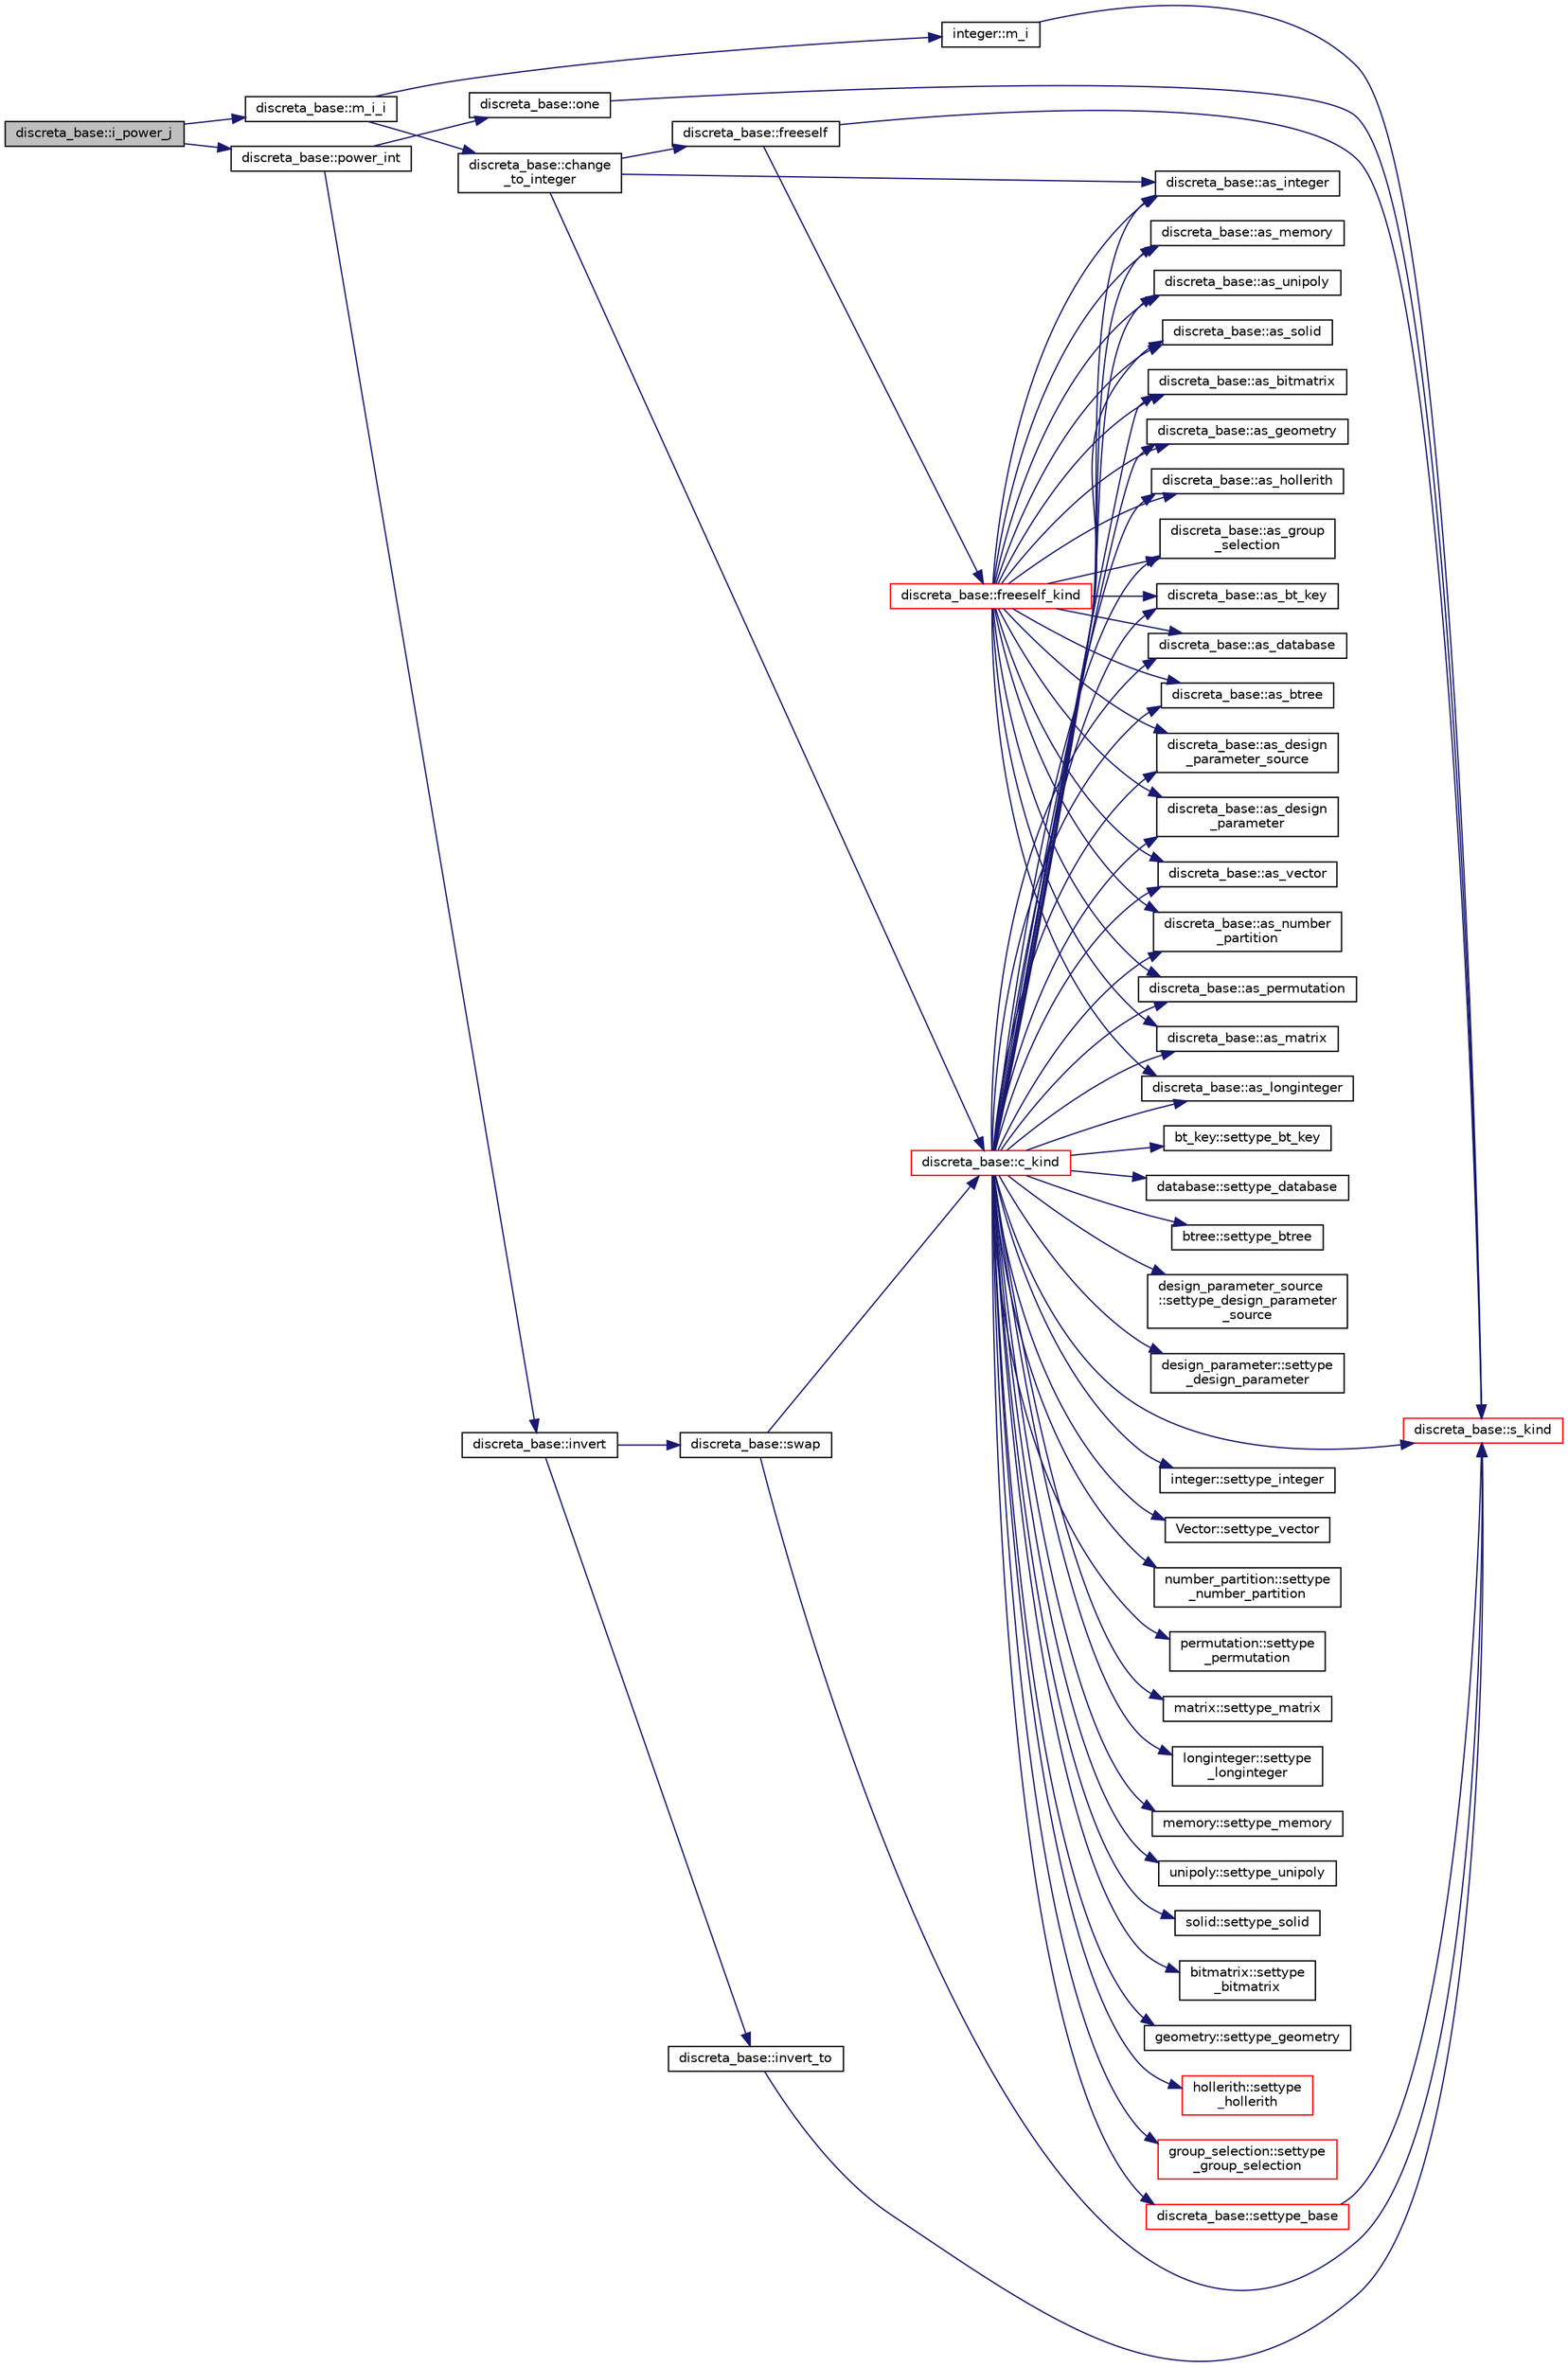 digraph "discreta_base::i_power_j"
{
  edge [fontname="Helvetica",fontsize="10",labelfontname="Helvetica",labelfontsize="10"];
  node [fontname="Helvetica",fontsize="10",shape=record];
  rankdir="LR";
  Node13257 [label="discreta_base::i_power_j",height=0.2,width=0.4,color="black", fillcolor="grey75", style="filled", fontcolor="black"];
  Node13257 -> Node13258 [color="midnightblue",fontsize="10",style="solid",fontname="Helvetica"];
  Node13258 [label="discreta_base::m_i_i",height=0.2,width=0.4,color="black", fillcolor="white", style="filled",URL="$d7/d71/classdiscreta__base.html#aa231464a9d4bc233f66608021c9ad997"];
  Node13258 -> Node13259 [color="midnightblue",fontsize="10",style="solid",fontname="Helvetica"];
  Node13259 [label="discreta_base::change\l_to_integer",height=0.2,width=0.4,color="black", fillcolor="white", style="filled",URL="$d7/d71/classdiscreta__base.html#a58a5a5bd8f8e6f2dd7b4483b66dc7bb9"];
  Node13259 -> Node13260 [color="midnightblue",fontsize="10",style="solid",fontname="Helvetica"];
  Node13260 [label="discreta_base::freeself",height=0.2,width=0.4,color="black", fillcolor="white", style="filled",URL="$d7/d71/classdiscreta__base.html#a9a3c9501a562293b5667c11b9174d6e5"];
  Node13260 -> Node13261 [color="midnightblue",fontsize="10",style="solid",fontname="Helvetica"];
  Node13261 [label="discreta_base::freeself_kind",height=0.2,width=0.4,color="red", fillcolor="white", style="filled",URL="$d7/d71/classdiscreta__base.html#a63a23ada2165b3838fab719ed458cec8"];
  Node13261 -> Node13269 [color="midnightblue",fontsize="10",style="solid",fontname="Helvetica"];
  Node13269 [label="discreta_base::as_integer",height=0.2,width=0.4,color="black", fillcolor="white", style="filled",URL="$d7/d71/classdiscreta__base.html#a00d7691eaf874fd283d942692fe8dd26"];
  Node13261 -> Node13271 [color="midnightblue",fontsize="10",style="solid",fontname="Helvetica"];
  Node13271 [label="discreta_base::as_vector",height=0.2,width=0.4,color="black", fillcolor="white", style="filled",URL="$d7/d71/classdiscreta__base.html#a7bdd6cae39c380b128ee9e17e42cf020"];
  Node13261 -> Node13274 [color="midnightblue",fontsize="10",style="solid",fontname="Helvetica"];
  Node13274 [label="discreta_base::as_number\l_partition",height=0.2,width=0.4,color="black", fillcolor="white", style="filled",URL="$d7/d71/classdiscreta__base.html#a307aa09de0e925d46697707968ffab00"];
  Node13261 -> Node13276 [color="midnightblue",fontsize="10",style="solid",fontname="Helvetica"];
  Node13276 [label="discreta_base::as_permutation",height=0.2,width=0.4,color="black", fillcolor="white", style="filled",URL="$d7/d71/classdiscreta__base.html#aa4e72f36a82984239b12ae831e131098"];
  Node13261 -> Node13278 [color="midnightblue",fontsize="10",style="solid",fontname="Helvetica"];
  Node13278 [label="discreta_base::as_matrix",height=0.2,width=0.4,color="black", fillcolor="white", style="filled",URL="$d7/d71/classdiscreta__base.html#ae4d7f56d917a4707b838fbffde6467ff"];
  Node13261 -> Node13281 [color="midnightblue",fontsize="10",style="solid",fontname="Helvetica"];
  Node13281 [label="discreta_base::as_longinteger",height=0.2,width=0.4,color="black", fillcolor="white", style="filled",URL="$d7/d71/classdiscreta__base.html#a20a094639eb711b10c8694c51937f7cd"];
  Node13261 -> Node13284 [color="midnightblue",fontsize="10",style="solid",fontname="Helvetica"];
  Node13284 [label="discreta_base::as_memory",height=0.2,width=0.4,color="black", fillcolor="white", style="filled",URL="$d7/d71/classdiscreta__base.html#ad94b2d7dce0cd4fa22db57f6e79c4bd2"];
  Node13261 -> Node13286 [color="midnightblue",fontsize="10",style="solid",fontname="Helvetica"];
  Node13286 [label="discreta_base::as_unipoly",height=0.2,width=0.4,color="black", fillcolor="white", style="filled",URL="$d7/d71/classdiscreta__base.html#ad50d8027f039fe5c2478cddb243adc9d"];
  Node13261 -> Node13288 [color="midnightblue",fontsize="10",style="solid",fontname="Helvetica"];
  Node13288 [label="discreta_base::as_solid",height=0.2,width=0.4,color="black", fillcolor="white", style="filled",URL="$d7/d71/classdiscreta__base.html#a1fc5f2b85ec97ab0a69dd64903c970a5"];
  Node13261 -> Node13290 [color="midnightblue",fontsize="10",style="solid",fontname="Helvetica"];
  Node13290 [label="discreta_base::as_bitmatrix",height=0.2,width=0.4,color="black", fillcolor="white", style="filled",URL="$d7/d71/classdiscreta__base.html#a071ad54ea8ef6c9d1d15f532e5a76df6"];
  Node13261 -> Node13292 [color="midnightblue",fontsize="10",style="solid",fontname="Helvetica"];
  Node13292 [label="discreta_base::as_geometry",height=0.2,width=0.4,color="black", fillcolor="white", style="filled",URL="$d7/d71/classdiscreta__base.html#a38fc7b4cdd830703e9d87354b79bc5c8"];
  Node13261 -> Node13294 [color="midnightblue",fontsize="10",style="solid",fontname="Helvetica"];
  Node13294 [label="discreta_base::as_hollerith",height=0.2,width=0.4,color="black", fillcolor="white", style="filled",URL="$d7/d71/classdiscreta__base.html#a3e66f82711f314710107e2f29e589690"];
  Node13261 -> Node13296 [color="midnightblue",fontsize="10",style="solid",fontname="Helvetica"];
  Node13296 [label="discreta_base::as_group\l_selection",height=0.2,width=0.4,color="black", fillcolor="white", style="filled",URL="$d7/d71/classdiscreta__base.html#aae1bac4883c567718bef9fb610abbdc8"];
  Node13261 -> Node13298 [color="midnightblue",fontsize="10",style="solid",fontname="Helvetica"];
  Node13298 [label="discreta_base::as_bt_key",height=0.2,width=0.4,color="black", fillcolor="white", style="filled",URL="$d7/d71/classdiscreta__base.html#a2734c6e08dca17cf6588bd5064ec1b9f"];
  Node13261 -> Node13300 [color="midnightblue",fontsize="10",style="solid",fontname="Helvetica"];
  Node13300 [label="discreta_base::as_database",height=0.2,width=0.4,color="black", fillcolor="white", style="filled",URL="$d7/d71/classdiscreta__base.html#ab055d39d58210a2b03ba3d33703b09a9"];
  Node13261 -> Node13302 [color="midnightblue",fontsize="10",style="solid",fontname="Helvetica"];
  Node13302 [label="discreta_base::as_btree",height=0.2,width=0.4,color="black", fillcolor="white", style="filled",URL="$d7/d71/classdiscreta__base.html#a78e76674cef2ec113c17989c11288778"];
  Node13261 -> Node13304 [color="midnightblue",fontsize="10",style="solid",fontname="Helvetica"];
  Node13304 [label="discreta_base::as_design\l_parameter_source",height=0.2,width=0.4,color="black", fillcolor="white", style="filled",URL="$d7/d71/classdiscreta__base.html#a59cbf837c6582ded5bc586265d13d81a"];
  Node13261 -> Node13306 [color="midnightblue",fontsize="10",style="solid",fontname="Helvetica"];
  Node13306 [label="discreta_base::as_design\l_parameter",height=0.2,width=0.4,color="black", fillcolor="white", style="filled",URL="$d7/d71/classdiscreta__base.html#aab24ff38ea1c5471ab3de42e014d0f2a"];
  Node13260 -> Node13263 [color="midnightblue",fontsize="10",style="solid",fontname="Helvetica"];
  Node13263 [label="discreta_base::s_kind",height=0.2,width=0.4,color="red", fillcolor="white", style="filled",URL="$d7/d71/classdiscreta__base.html#a8a830025c74adbbc3362418a7c2ba157"];
  Node13259 -> Node13308 [color="midnightblue",fontsize="10",style="solid",fontname="Helvetica"];
  Node13308 [label="discreta_base::c_kind",height=0.2,width=0.4,color="red", fillcolor="white", style="filled",URL="$d7/d71/classdiscreta__base.html#adc2ff61589c2d083688e7a43f333cb62"];
  Node13308 -> Node13309 [color="midnightblue",fontsize="10",style="solid",fontname="Helvetica"];
  Node13309 [label="discreta_base::settype_base",height=0.2,width=0.4,color="red", fillcolor="white", style="filled",URL="$d7/d71/classdiscreta__base.html#a4f42899a89447d1c3993ea07c38f8ad4"];
  Node13309 -> Node13263 [color="midnightblue",fontsize="10",style="solid",fontname="Helvetica"];
  Node13308 -> Node13269 [color="midnightblue",fontsize="10",style="solid",fontname="Helvetica"];
  Node13308 -> Node13310 [color="midnightblue",fontsize="10",style="solid",fontname="Helvetica"];
  Node13310 [label="integer::settype_integer",height=0.2,width=0.4,color="black", fillcolor="white", style="filled",URL="$d0/de5/classinteger.html#a6265c65ef311229acd513d748faba796"];
  Node13308 -> Node13271 [color="midnightblue",fontsize="10",style="solid",fontname="Helvetica"];
  Node13308 -> Node13311 [color="midnightblue",fontsize="10",style="solid",fontname="Helvetica"];
  Node13311 [label="Vector::settype_vector",height=0.2,width=0.4,color="black", fillcolor="white", style="filled",URL="$d5/db2/class_vector.html#a34e0d00b18c051f23904a8429fa6c8b4"];
  Node13308 -> Node13274 [color="midnightblue",fontsize="10",style="solid",fontname="Helvetica"];
  Node13308 -> Node13312 [color="midnightblue",fontsize="10",style="solid",fontname="Helvetica"];
  Node13312 [label="number_partition::settype\l_number_partition",height=0.2,width=0.4,color="black", fillcolor="white", style="filled",URL="$df/d50/classnumber__partition.html#a3aaec1b557758f643ffc8555bbc358be"];
  Node13308 -> Node13276 [color="midnightblue",fontsize="10",style="solid",fontname="Helvetica"];
  Node13308 -> Node13313 [color="midnightblue",fontsize="10",style="solid",fontname="Helvetica"];
  Node13313 [label="permutation::settype\l_permutation",height=0.2,width=0.4,color="black", fillcolor="white", style="filled",URL="$d0/d08/classpermutation.html#af1eea29f86195cede9562e444664c28c"];
  Node13308 -> Node13278 [color="midnightblue",fontsize="10",style="solid",fontname="Helvetica"];
  Node13308 -> Node13314 [color="midnightblue",fontsize="10",style="solid",fontname="Helvetica"];
  Node13314 [label="matrix::settype_matrix",height=0.2,width=0.4,color="black", fillcolor="white", style="filled",URL="$d1/d8d/classmatrix.html#a1780283a64a789e4084d792683d276bb"];
  Node13308 -> Node13281 [color="midnightblue",fontsize="10",style="solid",fontname="Helvetica"];
  Node13308 -> Node13315 [color="midnightblue",fontsize="10",style="solid",fontname="Helvetica"];
  Node13315 [label="longinteger::settype\l_longinteger",height=0.2,width=0.4,color="black", fillcolor="white", style="filled",URL="$d3/d71/classlonginteger.html#ae5f811ece8df31b9ff114368a18e1dc5"];
  Node13308 -> Node13284 [color="midnightblue",fontsize="10",style="solid",fontname="Helvetica"];
  Node13308 -> Node13316 [color="midnightblue",fontsize="10",style="solid",fontname="Helvetica"];
  Node13316 [label="memory::settype_memory",height=0.2,width=0.4,color="black", fillcolor="white", style="filled",URL="$d8/d99/classmemory.html#a33aae277f9b8fe36b02e9d5da895451b"];
  Node13308 -> Node13286 [color="midnightblue",fontsize="10",style="solid",fontname="Helvetica"];
  Node13308 -> Node13317 [color="midnightblue",fontsize="10",style="solid",fontname="Helvetica"];
  Node13317 [label="unipoly::settype_unipoly",height=0.2,width=0.4,color="black", fillcolor="white", style="filled",URL="$d1/d89/classunipoly.html#a8db854fcc85c5e1150b1f1b1c005c95b"];
  Node13308 -> Node13288 [color="midnightblue",fontsize="10",style="solid",fontname="Helvetica"];
  Node13308 -> Node13318 [color="midnightblue",fontsize="10",style="solid",fontname="Helvetica"];
  Node13318 [label="solid::settype_solid",height=0.2,width=0.4,color="black", fillcolor="white", style="filled",URL="$d8/def/classsolid.html#a775bd4821f75a8aee4ea3d4335ff90e0"];
  Node13308 -> Node13290 [color="midnightblue",fontsize="10",style="solid",fontname="Helvetica"];
  Node13308 -> Node13319 [color="midnightblue",fontsize="10",style="solid",fontname="Helvetica"];
  Node13319 [label="bitmatrix::settype\l_bitmatrix",height=0.2,width=0.4,color="black", fillcolor="white", style="filled",URL="$de/dc8/classbitmatrix.html#acb571d947f9526665ebbdc0ce3e2a973"];
  Node13308 -> Node13292 [color="midnightblue",fontsize="10",style="solid",fontname="Helvetica"];
  Node13308 -> Node13320 [color="midnightblue",fontsize="10",style="solid",fontname="Helvetica"];
  Node13320 [label="geometry::settype_geometry",height=0.2,width=0.4,color="black", fillcolor="white", style="filled",URL="$da/d44/classgeometry.html#ab4a336baba6a3f56f5ffa053a5be5ba7"];
  Node13308 -> Node13294 [color="midnightblue",fontsize="10",style="solid",fontname="Helvetica"];
  Node13308 -> Node13321 [color="midnightblue",fontsize="10",style="solid",fontname="Helvetica"];
  Node13321 [label="hollerith::settype\l_hollerith",height=0.2,width=0.4,color="red", fillcolor="white", style="filled",URL="$d8/d99/classhollerith.html#a23bbd4acfc88a0e90f1245f243f51f76"];
  Node13308 -> Node13296 [color="midnightblue",fontsize="10",style="solid",fontname="Helvetica"];
  Node13308 -> Node13323 [color="midnightblue",fontsize="10",style="solid",fontname="Helvetica"];
  Node13323 [label="group_selection::settype\l_group_selection",height=0.2,width=0.4,color="red", fillcolor="white", style="filled",URL="$d6/db0/classgroup__selection.html#a015ed73b7b8d784bedd4d11ac1fc0ec1"];
  Node13308 -> Node13298 [color="midnightblue",fontsize="10",style="solid",fontname="Helvetica"];
  Node13308 -> Node13326 [color="midnightblue",fontsize="10",style="solid",fontname="Helvetica"];
  Node13326 [label="bt_key::settype_bt_key",height=0.2,width=0.4,color="black", fillcolor="white", style="filled",URL="$d1/de5/classbt__key.html#a352bb10beb7c789d8d29373035824800"];
  Node13308 -> Node13300 [color="midnightblue",fontsize="10",style="solid",fontname="Helvetica"];
  Node13308 -> Node13327 [color="midnightblue",fontsize="10",style="solid",fontname="Helvetica"];
  Node13327 [label="database::settype_database",height=0.2,width=0.4,color="black", fillcolor="white", style="filled",URL="$db/d72/classdatabase.html#a014639aa001462e480eb1f3984839b72"];
  Node13308 -> Node13302 [color="midnightblue",fontsize="10",style="solid",fontname="Helvetica"];
  Node13308 -> Node13328 [color="midnightblue",fontsize="10",style="solid",fontname="Helvetica"];
  Node13328 [label="btree::settype_btree",height=0.2,width=0.4,color="black", fillcolor="white", style="filled",URL="$dd/db0/classbtree.html#a5a1b9773c848908a6050cc733d2d9780"];
  Node13308 -> Node13304 [color="midnightblue",fontsize="10",style="solid",fontname="Helvetica"];
  Node13308 -> Node13329 [color="midnightblue",fontsize="10",style="solid",fontname="Helvetica"];
  Node13329 [label="design_parameter_source\l::settype_design_parameter\l_source",height=0.2,width=0.4,color="black", fillcolor="white", style="filled",URL="$df/d4b/classdesign__parameter__source.html#a3af3b851df87bd1661fb9c9ce18822c8"];
  Node13308 -> Node13306 [color="midnightblue",fontsize="10",style="solid",fontname="Helvetica"];
  Node13308 -> Node13330 [color="midnightblue",fontsize="10",style="solid",fontname="Helvetica"];
  Node13330 [label="design_parameter::settype\l_design_parameter",height=0.2,width=0.4,color="black", fillcolor="white", style="filled",URL="$da/d94/classdesign__parameter.html#a8b19d277f2b7d09c2531a527dfc0359e"];
  Node13308 -> Node13263 [color="midnightblue",fontsize="10",style="solid",fontname="Helvetica"];
  Node13259 -> Node13269 [color="midnightblue",fontsize="10",style="solid",fontname="Helvetica"];
  Node13258 -> Node13331 [color="midnightblue",fontsize="10",style="solid",fontname="Helvetica"];
  Node13331 [label="integer::m_i",height=0.2,width=0.4,color="black", fillcolor="white", style="filled",URL="$d0/de5/classinteger.html#a869091f0a0f35f5354c8c4a70250e8a9"];
  Node13331 -> Node13263 [color="midnightblue",fontsize="10",style="solid",fontname="Helvetica"];
  Node13257 -> Node13332 [color="midnightblue",fontsize="10",style="solid",fontname="Helvetica"];
  Node13332 [label="discreta_base::power_int",height=0.2,width=0.4,color="black", fillcolor="white", style="filled",URL="$d7/d71/classdiscreta__base.html#a4b7be615dfc1a72b6c6a623325e77628"];
  Node13332 -> Node13333 [color="midnightblue",fontsize="10",style="solid",fontname="Helvetica"];
  Node13333 [label="discreta_base::invert",height=0.2,width=0.4,color="black", fillcolor="white", style="filled",URL="$d7/d71/classdiscreta__base.html#a3c415a064ce76e183f000912875dea74"];
  Node13333 -> Node13334 [color="midnightblue",fontsize="10",style="solid",fontname="Helvetica"];
  Node13334 [label="discreta_base::invert_to",height=0.2,width=0.4,color="black", fillcolor="white", style="filled",URL="$d7/d71/classdiscreta__base.html#a874a5ffb467f3896604a3c9bdf0cca50"];
  Node13334 -> Node13263 [color="midnightblue",fontsize="10",style="solid",fontname="Helvetica"];
  Node13333 -> Node13335 [color="midnightblue",fontsize="10",style="solid",fontname="Helvetica"];
  Node13335 [label="discreta_base::swap",height=0.2,width=0.4,color="black", fillcolor="white", style="filled",URL="$d7/d71/classdiscreta__base.html#a2e8acbb9d3476675dac5b6a583b0293e"];
  Node13335 -> Node13263 [color="midnightblue",fontsize="10",style="solid",fontname="Helvetica"];
  Node13335 -> Node13308 [color="midnightblue",fontsize="10",style="solid",fontname="Helvetica"];
  Node13332 -> Node13336 [color="midnightblue",fontsize="10",style="solid",fontname="Helvetica"];
  Node13336 [label="discreta_base::one",height=0.2,width=0.4,color="black", fillcolor="white", style="filled",URL="$d7/d71/classdiscreta__base.html#a6f5d6422a0040950415db30e39dafd19"];
  Node13336 -> Node13263 [color="midnightblue",fontsize="10",style="solid",fontname="Helvetica"];
}

